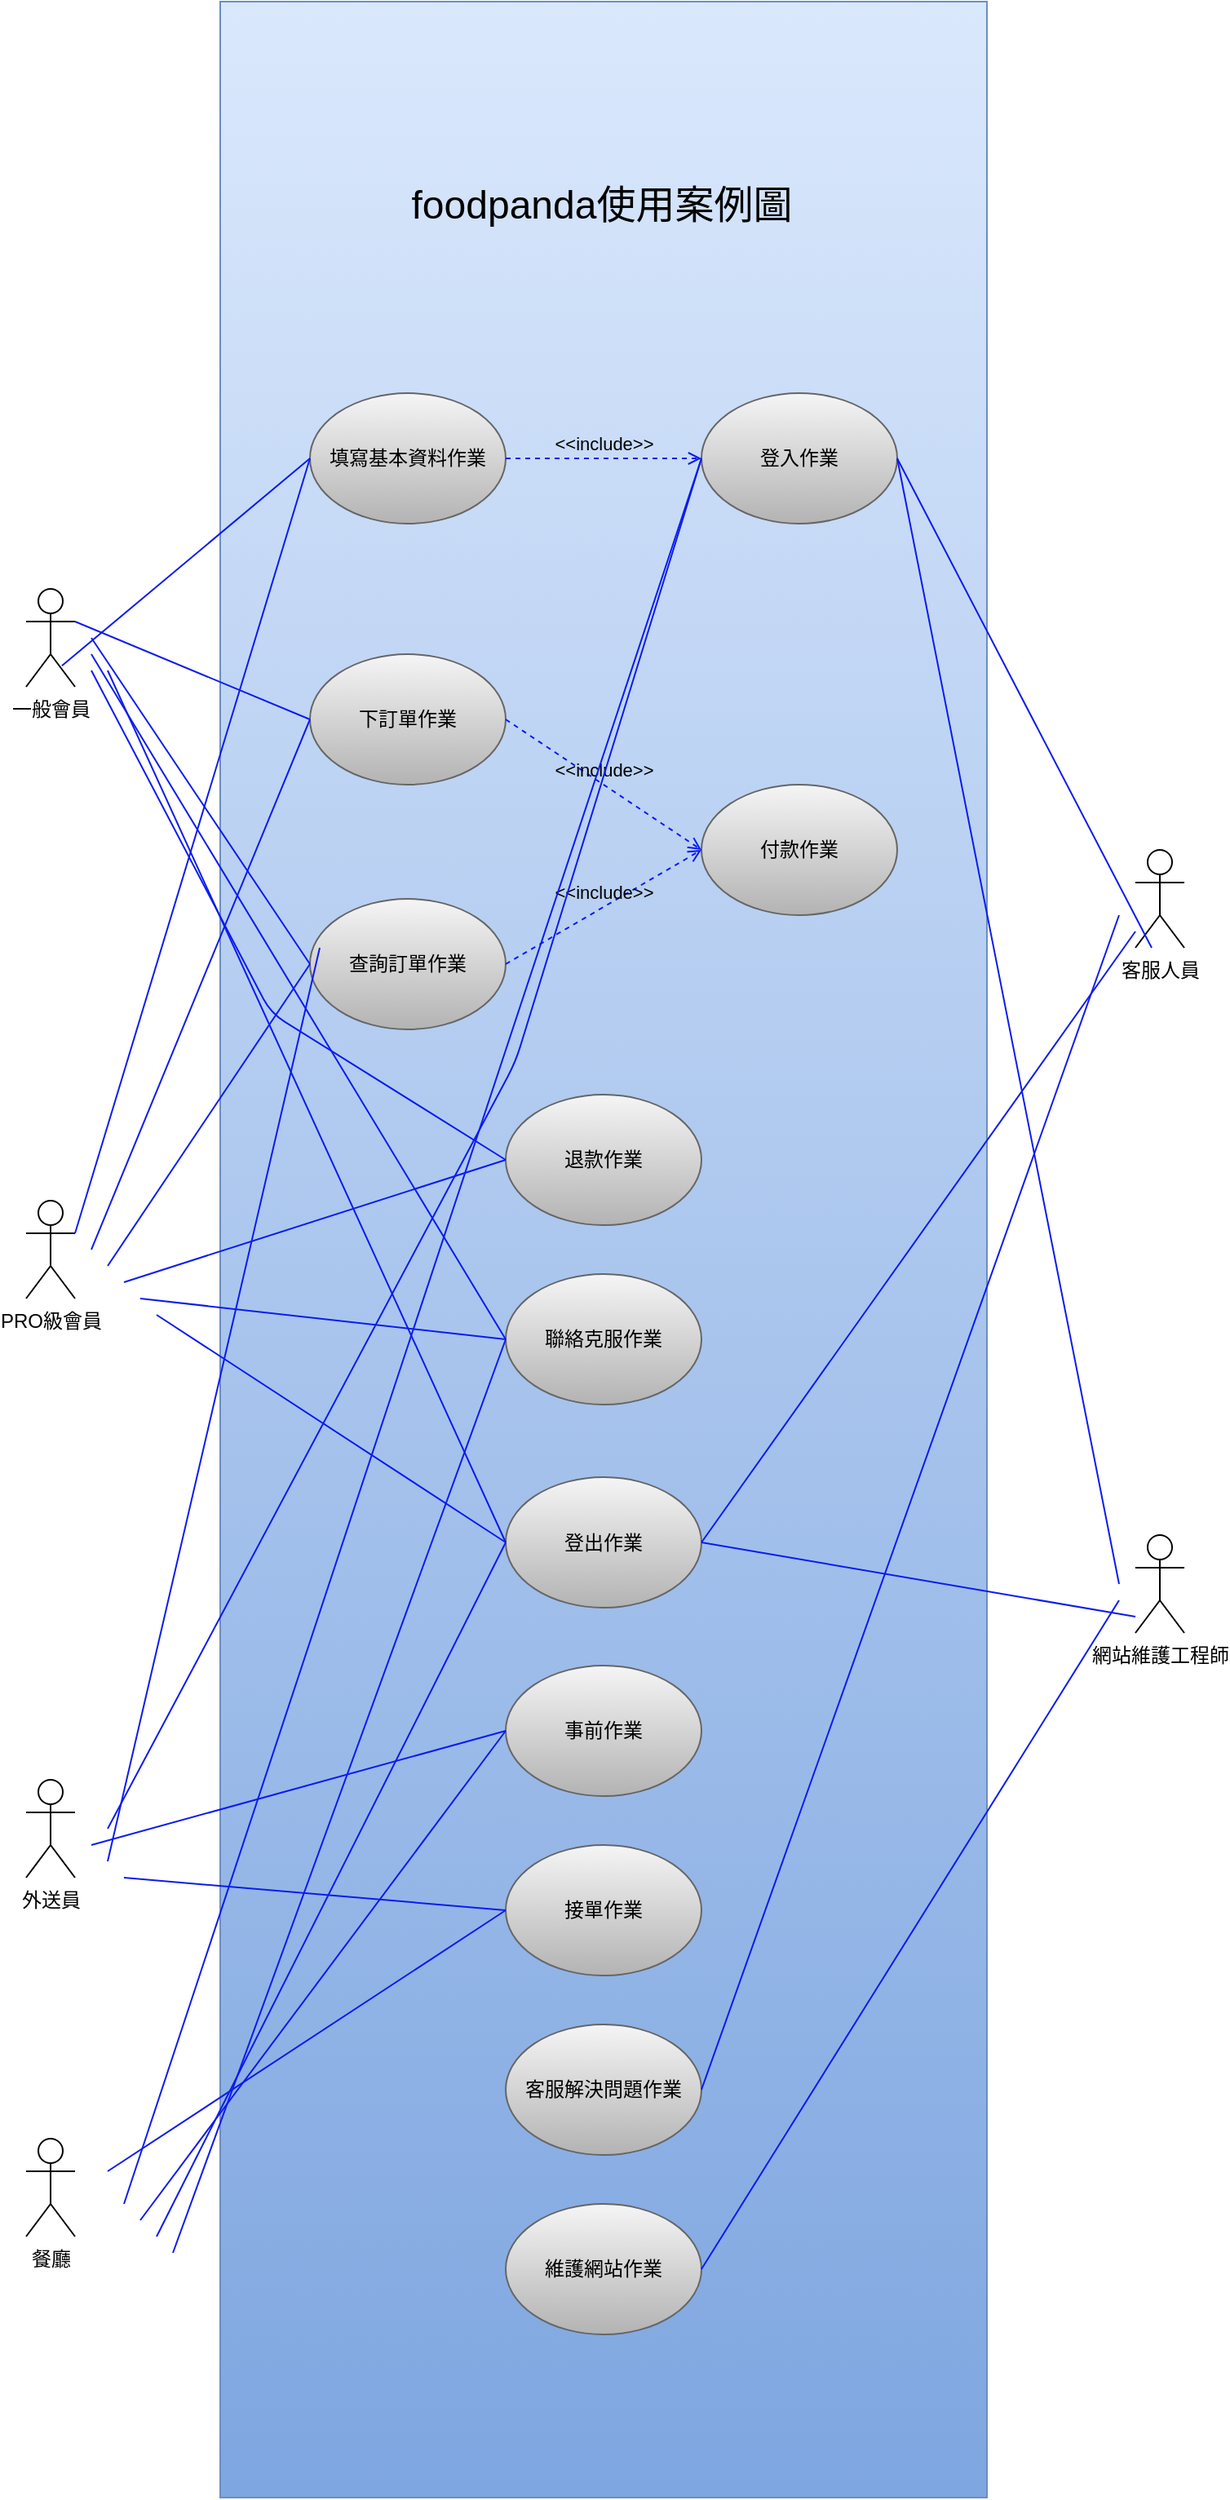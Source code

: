 <mxfile>
    <diagram id="5nWFcHsJlzp0EEoHFMl1" name="use_case_diagram">
        <mxGraphModel dx="1427" dy="1443" grid="1" gridSize="10" guides="1" tooltips="1" connect="1" arrows="1" fold="1" page="1" pageScale="1" pageWidth="827" pageHeight="1169" math="0" shadow="0">
            <root>
                <mxCell id="0"/>
                <mxCell id="1" parent="0"/>
                <mxCell id="2" value="" style="rounded=0;whiteSpace=wrap;html=1;fillColor=#dae8fc;gradientColor=#7ea6e0;strokeColor=#6c8ebf;" parent="1" vertex="1">
                    <mxGeometry x="179" y="30" width="470" height="1530" as="geometry"/>
                </mxCell>
                <mxCell id="4" value="&lt;font color=&quot;#000000&quot;&gt;登入作業&lt;/font&gt;" style="ellipse;whiteSpace=wrap;html=1;fillColor=#f5f5f5;strokeColor=#666666;gradientColor=#b3b3b3;" parent="1" vertex="1">
                    <mxGeometry x="474" y="270" width="120" height="80" as="geometry"/>
                </mxCell>
                <mxCell id="5" value="&lt;font color=&quot;#000000&quot;&gt;填寫基本資料作業&lt;/font&gt;" style="ellipse;whiteSpace=wrap;html=1;fillColor=#f5f5f5;strokeColor=#666666;gradientColor=#b3b3b3;" parent="1" vertex="1">
                    <mxGeometry x="234" y="270" width="120" height="80" as="geometry"/>
                </mxCell>
                <mxCell id="6" value="&lt;font color=&quot;#000000&quot;&gt;下訂單作業&lt;/font&gt;" style="ellipse;whiteSpace=wrap;html=1;fillColor=#f5f5f5;strokeColor=#666666;gradientColor=#b3b3b3;" parent="1" vertex="1">
                    <mxGeometry x="234" y="430" width="120" height="80" as="geometry"/>
                </mxCell>
                <mxCell id="7" value="&lt;font color=&quot;#000000&quot;&gt;查詢訂單作業&lt;/font&gt;&lt;span style=&quot;color: rgba(0 , 0 , 0 , 0) ; font-family: monospace ; font-size: 0px&quot;&gt;%3CmxGraphModel%3E%3Croot%3E%3CmxCell%20id%3D%220%22%2F%3E%3CmxCell%20id%3D%221%22%20parent%3D%220%22%2F%3E%3CmxCell%20id%3D%222%22%20value%3D%22%26lt%3Bfont%20color%3D%26quot%3B%23000000%26quot%3B%26gt%3B%E4%B8%8B%E8%A8%82%E5%96%AE%E4%BD%9C%E6%A5%AD%26lt%3B%2Ffont%26gt%3B%22%20style%3D%22ellipse%3BwhiteSpace%3Dwrap%3Bhtml%3D1%3BfillColor%3D%23f5f5f5%3BstrokeColor%3D%23666666%3BgradientColor%3D%23b3b3b3%3B%22%20vertex%3D%221%22%20parent%3D%221%22%3E%3CmxGeometry%20x%3D%22354%22%20y%3D%22420%22%20width%3D%22120%22%20height%3D%2280%22%20as%3D%22geometry%22%2F%3E%3C%2FmxCell%3E%3C%2Froot%3E%3C%2FmxGraphModel%3E&lt;/span&gt;" style="ellipse;whiteSpace=wrap;html=1;fillColor=#f5f5f5;strokeColor=#666666;gradientColor=#b3b3b3;" parent="1" vertex="1">
                    <mxGeometry x="234" y="580" width="120" height="80" as="geometry"/>
                </mxCell>
                <mxCell id="8" value="&lt;font color=&quot;#000000&quot;&gt;付款作業&lt;/font&gt;" style="ellipse;whiteSpace=wrap;html=1;fillColor=#f5f5f5;strokeColor=#666666;gradientColor=#b3b3b3;" parent="1" vertex="1">
                    <mxGeometry x="474" y="510" width="120" height="80" as="geometry"/>
                </mxCell>
                <mxCell id="9" value="&lt;font color=&quot;#000000&quot;&gt;退款作業&lt;/font&gt;" style="ellipse;whiteSpace=wrap;html=1;fillColor=#f5f5f5;strokeColor=#666666;gradientColor=#b3b3b3;" parent="1" vertex="1">
                    <mxGeometry x="354" y="700" width="120" height="80" as="geometry"/>
                </mxCell>
                <mxCell id="12" value="&lt;font color=&quot;#000000&quot;&gt;聯絡克服作業&lt;/font&gt;" style="ellipse;whiteSpace=wrap;html=1;fillColor=#f5f5f5;strokeColor=#666666;gradientColor=#b3b3b3;" parent="1" vertex="1">
                    <mxGeometry x="354" y="810" width="120" height="80" as="geometry"/>
                </mxCell>
                <mxCell id="13" value="&lt;font color=&quot;#000000&quot;&gt;登出作業&lt;/font&gt;" style="ellipse;whiteSpace=wrap;html=1;fillColor=#f5f5f5;strokeColor=#666666;gradientColor=#b3b3b3;" parent="1" vertex="1">
                    <mxGeometry x="354" y="934.5" width="120" height="80" as="geometry"/>
                </mxCell>
                <mxCell id="14" value="&lt;font color=&quot;#000000&quot;&gt;事前作業&lt;/font&gt;" style="ellipse;whiteSpace=wrap;html=1;fillColor=#f5f5f5;strokeColor=#666666;gradientColor=#b3b3b3;" parent="1" vertex="1">
                    <mxGeometry x="354" y="1050" width="120" height="80" as="geometry"/>
                </mxCell>
                <mxCell id="15" value="&lt;font color=&quot;#000000&quot;&gt;接單作業&lt;/font&gt;" style="ellipse;whiteSpace=wrap;html=1;fillColor=#f5f5f5;strokeColor=#666666;gradientColor=#b3b3b3;" parent="1" vertex="1">
                    <mxGeometry x="354" y="1160" width="120" height="80" as="geometry"/>
                </mxCell>
                <mxCell id="16" value="&lt;font color=&quot;#000000&quot;&gt;客服解決問題作業&lt;/font&gt;" style="ellipse;whiteSpace=wrap;html=1;fillColor=#f5f5f5;strokeColor=#666666;gradientColor=#b3b3b3;" parent="1" vertex="1">
                    <mxGeometry x="354" y="1270" width="120" height="80" as="geometry"/>
                </mxCell>
                <mxCell id="17" value="&lt;font color=&quot;#000000&quot;&gt;維護網站作業&lt;/font&gt;" style="ellipse;whiteSpace=wrap;html=1;fillColor=#f5f5f5;strokeColor=#666666;gradientColor=#b3b3b3;" parent="1" vertex="1">
                    <mxGeometry x="354" y="1380" width="120" height="80" as="geometry"/>
                </mxCell>
                <mxCell id="18" value="&amp;lt;&amp;lt;include&amp;gt;&amp;gt;" style="html=1;verticalAlign=bottom;labelBackgroundColor=none;endArrow=open;endFill=0;dashed=1;fontColor=#000000;exitX=1;exitY=0.5;exitDx=0;exitDy=0;entryX=0;entryY=0.5;entryDx=0;entryDy=0;strokeColor=#0C1BF0;" parent="1" source="5" target="4" edge="1">
                    <mxGeometry width="160" relative="1" as="geometry">
                        <mxPoint x="320" y="490" as="sourcePoint"/>
                        <mxPoint x="480" y="490" as="targetPoint"/>
                    </mxGeometry>
                </mxCell>
                <mxCell id="19" value="&amp;lt;&amp;lt;include&amp;gt;&amp;gt;" style="html=1;verticalAlign=bottom;labelBackgroundColor=none;endArrow=open;endFill=0;dashed=1;fontColor=#000000;exitX=1;exitY=0.5;exitDx=0;exitDy=0;entryX=0;entryY=0.5;entryDx=0;entryDy=0;strokeColor=#0C1BF0;" parent="1" source="6" target="8" edge="1">
                    <mxGeometry width="160" relative="1" as="geometry">
                        <mxPoint x="364" y="320" as="sourcePoint"/>
                        <mxPoint x="484" y="320" as="targetPoint"/>
                    </mxGeometry>
                </mxCell>
                <mxCell id="20" value="&amp;lt;&amp;lt;include&amp;gt;&amp;gt;" style="html=1;verticalAlign=bottom;labelBackgroundColor=none;endArrow=open;endFill=0;dashed=1;fontColor=#000000;exitX=1;exitY=0.5;exitDx=0;exitDy=0;entryX=0;entryY=0.5;entryDx=0;entryDy=0;strokeColor=#0C1BF0;" parent="1" source="7" target="8" edge="1">
                    <mxGeometry width="160" relative="1" as="geometry">
                        <mxPoint x="364" y="480" as="sourcePoint"/>
                        <mxPoint x="484" y="560" as="targetPoint"/>
                    </mxGeometry>
                </mxCell>
                <mxCell id="21" value="一般會員" style="shape=umlActor;verticalLabelPosition=bottom;verticalAlign=top;html=1;fontColor=#000000;" parent="1" vertex="1">
                    <mxGeometry x="60" y="390" width="30" height="60" as="geometry"/>
                </mxCell>
                <mxCell id="22" value="&lt;font style=&quot;font-size: 24px&quot;&gt;foodpanda使用案例圖&lt;/font&gt;" style="text;html=1;strokeColor=none;fillColor=none;align=center;verticalAlign=middle;whiteSpace=wrap;rounded=0;fontColor=#000000;" parent="1" vertex="1">
                    <mxGeometry x="286" y="140" width="254" height="30" as="geometry"/>
                </mxCell>
                <mxCell id="23" value="PRO級會員" style="shape=umlActor;verticalLabelPosition=bottom;verticalAlign=top;html=1;fontColor=#000000;" parent="1" vertex="1">
                    <mxGeometry x="60" y="765" width="30" height="60" as="geometry"/>
                </mxCell>
                <mxCell id="24" value="外送員" style="shape=umlActor;verticalLabelPosition=bottom;verticalAlign=top;html=1;fontColor=#000000;" parent="1" vertex="1">
                    <mxGeometry x="60" y="1120" width="30" height="60" as="geometry"/>
                </mxCell>
                <mxCell id="25" value="客服人員" style="shape=umlActor;verticalLabelPosition=bottom;verticalAlign=top;html=1;fontColor=#000000;" parent="1" vertex="1">
                    <mxGeometry x="740" y="550" width="30" height="60" as="geometry"/>
                </mxCell>
                <mxCell id="26" value="網站維護工程師" style="shape=umlActor;verticalLabelPosition=bottom;verticalAlign=top;html=1;fontColor=#000000;" parent="1" vertex="1">
                    <mxGeometry x="740" y="970" width="30" height="60" as="geometry"/>
                </mxCell>
                <mxCell id="27" value="" style="endArrow=none;html=1;fontSize=24;fontColor=#000000;strokeColor=#0C1BF0;exitX=0.731;exitY=0.786;exitDx=0;exitDy=0;exitPerimeter=0;entryX=0;entryY=0.5;entryDx=0;entryDy=0;" parent="1" source="21" target="5" edge="1">
                    <mxGeometry width="50" height="50" relative="1" as="geometry">
                        <mxPoint x="400" y="670" as="sourcePoint"/>
                        <mxPoint x="450" y="620" as="targetPoint"/>
                    </mxGeometry>
                </mxCell>
                <mxCell id="28" value="" style="endArrow=none;html=1;fontSize=24;fontColor=#000000;strokeColor=#0C1BF0;exitX=1;exitY=0.333;exitDx=0;exitDy=0;exitPerimeter=0;entryX=0;entryY=0.5;entryDx=0;entryDy=0;" parent="1" source="21" target="6" edge="1">
                    <mxGeometry width="50" height="50" relative="1" as="geometry">
                        <mxPoint x="91.93" y="447.16" as="sourcePoint"/>
                        <mxPoint x="244" y="320" as="targetPoint"/>
                    </mxGeometry>
                </mxCell>
                <mxCell id="29" value="" style="endArrow=none;html=1;fontSize=24;fontColor=#000000;strokeColor=#0C1BF0;exitX=1;exitY=0.333;exitDx=0;exitDy=0;exitPerimeter=0;entryX=0;entryY=0.5;entryDx=0;entryDy=0;" parent="1" target="7" edge="1">
                    <mxGeometry width="50" height="50" relative="1" as="geometry">
                        <mxPoint x="100" y="420" as="sourcePoint"/>
                        <mxPoint x="244" y="480.0" as="targetPoint"/>
                    </mxGeometry>
                </mxCell>
                <mxCell id="30" value="" style="endArrow=none;html=1;fontSize=24;fontColor=#000000;strokeColor=#0C1BF0;entryX=0;entryY=0.5;entryDx=0;entryDy=0;" parent="1" target="9" edge="1">
                    <mxGeometry width="50" height="50" relative="1" as="geometry">
                        <mxPoint x="100" y="440" as="sourcePoint"/>
                        <mxPoint x="244" y="630.0" as="targetPoint"/>
                        <Array as="points">
                            <mxPoint x="210" y="650"/>
                        </Array>
                    </mxGeometry>
                </mxCell>
                <mxCell id="31" value="" style="endArrow=none;html=1;fontSize=24;fontColor=#000000;strokeColor=#0C1BF0;entryX=0;entryY=0.5;entryDx=0;entryDy=0;" parent="1" target="12" edge="1">
                    <mxGeometry width="50" height="50" relative="1" as="geometry">
                        <mxPoint x="100" y="430" as="sourcePoint"/>
                        <mxPoint x="244" y="630.0" as="targetPoint"/>
                    </mxGeometry>
                </mxCell>
                <mxCell id="32" value="" style="endArrow=none;html=1;fontSize=24;fontColor=#000000;strokeColor=#0C1BF0;entryX=0;entryY=0.5;entryDx=0;entryDy=0;" parent="1" target="13" edge="1">
                    <mxGeometry width="50" height="50" relative="1" as="geometry">
                        <mxPoint x="110" y="440" as="sourcePoint"/>
                        <mxPoint x="364.0" y="860.0" as="targetPoint"/>
                    </mxGeometry>
                </mxCell>
                <mxCell id="33" value="" style="endArrow=none;html=1;fontSize=24;fontColor=#000000;strokeColor=#0C1BF0;exitX=1;exitY=0.333;exitDx=0;exitDy=0;exitPerimeter=0;entryX=0;entryY=0.5;entryDx=0;entryDy=0;" parent="1" source="23" target="5" edge="1">
                    <mxGeometry width="50" height="50" relative="1" as="geometry">
                        <mxPoint x="420" y="810" as="sourcePoint"/>
                        <mxPoint x="470" y="760" as="targetPoint"/>
                    </mxGeometry>
                </mxCell>
                <mxCell id="34" value="" style="endArrow=none;html=1;fontSize=24;fontColor=#000000;strokeColor=#0C1BF0;exitX=1;exitY=0.333;exitDx=0;exitDy=0;exitPerimeter=0;entryX=0;entryY=0.5;entryDx=0;entryDy=0;" parent="1" target="6" edge="1">
                    <mxGeometry width="50" height="50" relative="1" as="geometry">
                        <mxPoint x="100" y="795" as="sourcePoint"/>
                        <mxPoint x="244" y="320" as="targetPoint"/>
                    </mxGeometry>
                </mxCell>
                <mxCell id="35" value="" style="endArrow=none;html=1;fontSize=24;fontColor=#000000;strokeColor=#0C1BF0;exitX=1;exitY=0.333;exitDx=0;exitDy=0;exitPerimeter=0;entryX=0;entryY=0.5;entryDx=0;entryDy=0;" parent="1" target="7" edge="1">
                    <mxGeometry width="50" height="50" relative="1" as="geometry">
                        <mxPoint x="110" y="805" as="sourcePoint"/>
                        <mxPoint x="244" y="480" as="targetPoint"/>
                    </mxGeometry>
                </mxCell>
                <mxCell id="36" value="" style="endArrow=none;html=1;fontSize=24;fontColor=#000000;strokeColor=#0C1BF0;exitX=1;exitY=0.333;exitDx=0;exitDy=0;exitPerimeter=0;entryX=0;entryY=0.5;entryDx=0;entryDy=0;" parent="1" target="9" edge="1">
                    <mxGeometry width="50" height="50" relative="1" as="geometry">
                        <mxPoint x="120" y="815" as="sourcePoint"/>
                        <mxPoint x="244" y="630.0" as="targetPoint"/>
                    </mxGeometry>
                </mxCell>
                <mxCell id="37" value="" style="endArrow=none;html=1;fontSize=24;fontColor=#000000;strokeColor=#0C1BF0;exitX=1;exitY=0.333;exitDx=0;exitDy=0;exitPerimeter=0;entryX=0;entryY=0.5;entryDx=0;entryDy=0;" parent="1" target="12" edge="1">
                    <mxGeometry width="50" height="50" relative="1" as="geometry">
                        <mxPoint x="130" y="825" as="sourcePoint"/>
                        <mxPoint x="364" y="750" as="targetPoint"/>
                    </mxGeometry>
                </mxCell>
                <mxCell id="38" value="" style="endArrow=none;html=1;fontSize=24;fontColor=#000000;strokeColor=#0C1BF0;exitX=1;exitY=0.333;exitDx=0;exitDy=0;exitPerimeter=0;entryX=0;entryY=0.5;entryDx=0;entryDy=0;" parent="1" target="13" edge="1">
                    <mxGeometry width="50" height="50" relative="1" as="geometry">
                        <mxPoint x="140" y="835" as="sourcePoint"/>
                        <mxPoint x="364" y="860" as="targetPoint"/>
                    </mxGeometry>
                </mxCell>
                <mxCell id="39" value="" style="endArrow=none;html=1;fontSize=24;fontColor=#000000;strokeColor=#0C1BF0;entryX=0;entryY=0.5;entryDx=0;entryDy=0;" parent="1" target="4" edge="1">
                    <mxGeometry width="50" height="50" relative="1" as="geometry">
                        <mxPoint x="110" y="1150" as="sourcePoint"/>
                        <mxPoint x="470" y="1120" as="targetPoint"/>
                        <Array as="points">
                            <mxPoint x="360" y="680"/>
                        </Array>
                    </mxGeometry>
                </mxCell>
                <mxCell id="40" value="" style="endArrow=none;html=1;fontSize=24;fontColor=#000000;strokeColor=#0C1BF0;entryX=0;entryY=0.5;entryDx=0;entryDy=0;" parent="1" target="14" edge="1">
                    <mxGeometry width="50" height="50" relative="1" as="geometry">
                        <mxPoint x="100" y="1160" as="sourcePoint"/>
                        <mxPoint x="470" y="940" as="targetPoint"/>
                    </mxGeometry>
                </mxCell>
                <mxCell id="41" value="" style="endArrow=none;html=1;fontSize=24;fontColor=#000000;strokeColor=#0C1BF0;" parent="1" edge="1">
                    <mxGeometry width="50" height="50" relative="1" as="geometry">
                        <mxPoint x="110" y="1170" as="sourcePoint"/>
                        <mxPoint x="240" y="610" as="targetPoint"/>
                    </mxGeometry>
                </mxCell>
                <mxCell id="42" value="" style="endArrow=none;html=1;fontSize=24;fontColor=#000000;strokeColor=#0C1BF0;entryX=0;entryY=0.5;entryDx=0;entryDy=0;" parent="1" target="15" edge="1">
                    <mxGeometry width="50" height="50" relative="1" as="geometry">
                        <mxPoint x="120" y="1180" as="sourcePoint"/>
                        <mxPoint x="250" y="620.0" as="targetPoint"/>
                    </mxGeometry>
                </mxCell>
                <mxCell id="44" value="" style="endArrow=none;html=1;fontSize=24;fontColor=#000000;strokeColor=#0C1BF0;exitX=1;exitY=0.5;exitDx=0;exitDy=0;" parent="1" source="16" edge="1">
                    <mxGeometry width="50" height="50" relative="1" as="geometry">
                        <mxPoint x="420" y="810" as="sourcePoint"/>
                        <mxPoint x="730" y="590" as="targetPoint"/>
                    </mxGeometry>
                </mxCell>
                <mxCell id="45" value="" style="endArrow=none;html=1;fontSize=24;fontColor=#000000;strokeColor=#0C1BF0;exitX=1;exitY=0.5;exitDx=0;exitDy=0;" parent="1" source="4" edge="1">
                    <mxGeometry width="50" height="50" relative="1" as="geometry">
                        <mxPoint x="420" y="810" as="sourcePoint"/>
                        <mxPoint x="730" y="1000" as="targetPoint"/>
                    </mxGeometry>
                </mxCell>
                <mxCell id="46" value="" style="endArrow=none;html=1;fontSize=24;fontColor=#000000;strokeColor=#0C1BF0;exitX=1;exitY=0.5;exitDx=0;exitDy=0;" parent="1" source="17" edge="1">
                    <mxGeometry width="50" height="50" relative="1" as="geometry">
                        <mxPoint x="420" y="810" as="sourcePoint"/>
                        <mxPoint x="730" y="1010" as="targetPoint"/>
                    </mxGeometry>
                </mxCell>
                <mxCell id="48" value="" style="endArrow=none;html=1;fontSize=24;fontColor=#000000;strokeColor=#0C1BF0;exitX=1;exitY=0.5;exitDx=0;exitDy=0;" parent="1" source="13" edge="1">
                    <mxGeometry width="50" height="50" relative="1" as="geometry">
                        <mxPoint x="484" y="1320" as="sourcePoint"/>
                        <mxPoint x="740.0" y="600.0" as="targetPoint"/>
                    </mxGeometry>
                </mxCell>
                <mxCell id="49" value="" style="endArrow=none;html=1;fontSize=24;fontColor=#000000;strokeColor=#0C1BF0;exitX=1;exitY=0.5;exitDx=0;exitDy=0;" parent="1" source="4" edge="1">
                    <mxGeometry width="50" height="50" relative="1" as="geometry">
                        <mxPoint x="484" y="984.5" as="sourcePoint"/>
                        <mxPoint x="750.0" y="610.0" as="targetPoint"/>
                    </mxGeometry>
                </mxCell>
                <mxCell id="50" value="" style="endArrow=none;html=1;fontSize=24;fontColor=#000000;strokeColor=#0C1BF0;exitX=1;exitY=0.5;exitDx=0;exitDy=0;" parent="1" source="13" edge="1">
                    <mxGeometry width="50" height="50" relative="1" as="geometry">
                        <mxPoint x="480" y="970" as="sourcePoint"/>
                        <mxPoint x="740.0" y="1020" as="targetPoint"/>
                    </mxGeometry>
                </mxCell>
                <mxCell id="51" value="餐廳" style="shape=umlActor;verticalLabelPosition=bottom;verticalAlign=top;html=1;fontColor=#000000;" vertex="1" parent="1">
                    <mxGeometry x="60" y="1340" width="30" height="60" as="geometry"/>
                </mxCell>
                <mxCell id="52" value="" style="endArrow=none;html=1;fontSize=24;fontColor=#000000;strokeColor=#0C1BF0;entryX=0;entryY=0.5;entryDx=0;entryDy=0;" edge="1" parent="1" target="15">
                    <mxGeometry width="50" height="50" relative="1" as="geometry">
                        <mxPoint x="110" y="1360" as="sourcePoint"/>
                        <mxPoint x="364.0" y="1210" as="targetPoint"/>
                    </mxGeometry>
                </mxCell>
                <mxCell id="53" value="" style="endArrow=none;html=1;fontSize=24;fontColor=#000000;strokeColor=#0C1BF0;entryX=0;entryY=0.5;entryDx=0;entryDy=0;" edge="1" parent="1" target="4">
                    <mxGeometry width="50" height="50" relative="1" as="geometry">
                        <mxPoint x="120" y="1380" as="sourcePoint"/>
                        <mxPoint x="364" y="1210" as="targetPoint"/>
                    </mxGeometry>
                </mxCell>
                <mxCell id="54" value="" style="endArrow=none;html=1;fontSize=24;fontColor=#000000;strokeColor=#0C1BF0;entryX=0;entryY=0.5;entryDx=0;entryDy=0;" edge="1" parent="1" target="14">
                    <mxGeometry width="50" height="50" relative="1" as="geometry">
                        <mxPoint x="130" y="1390" as="sourcePoint"/>
                        <mxPoint x="484" y="320" as="targetPoint"/>
                    </mxGeometry>
                </mxCell>
                <mxCell id="55" value="" style="endArrow=none;html=1;fontSize=24;fontColor=#000000;strokeColor=#0C1BF0;entryX=0;entryY=0.5;entryDx=0;entryDy=0;" edge="1" parent="1" target="13">
                    <mxGeometry width="50" height="50" relative="1" as="geometry">
                        <mxPoint x="140" y="1400" as="sourcePoint"/>
                        <mxPoint x="364" y="1100" as="targetPoint"/>
                    </mxGeometry>
                </mxCell>
                <mxCell id="56" value="" style="endArrow=none;html=1;fontSize=24;fontColor=#000000;strokeColor=#0C1BF0;entryX=0;entryY=0.5;entryDx=0;entryDy=0;" edge="1" parent="1" target="12">
                    <mxGeometry width="50" height="50" relative="1" as="geometry">
                        <mxPoint x="150" y="1410" as="sourcePoint"/>
                        <mxPoint x="364" y="984.5" as="targetPoint"/>
                    </mxGeometry>
                </mxCell>
            </root>
        </mxGraphModel>
    </diagram>
</mxfile>